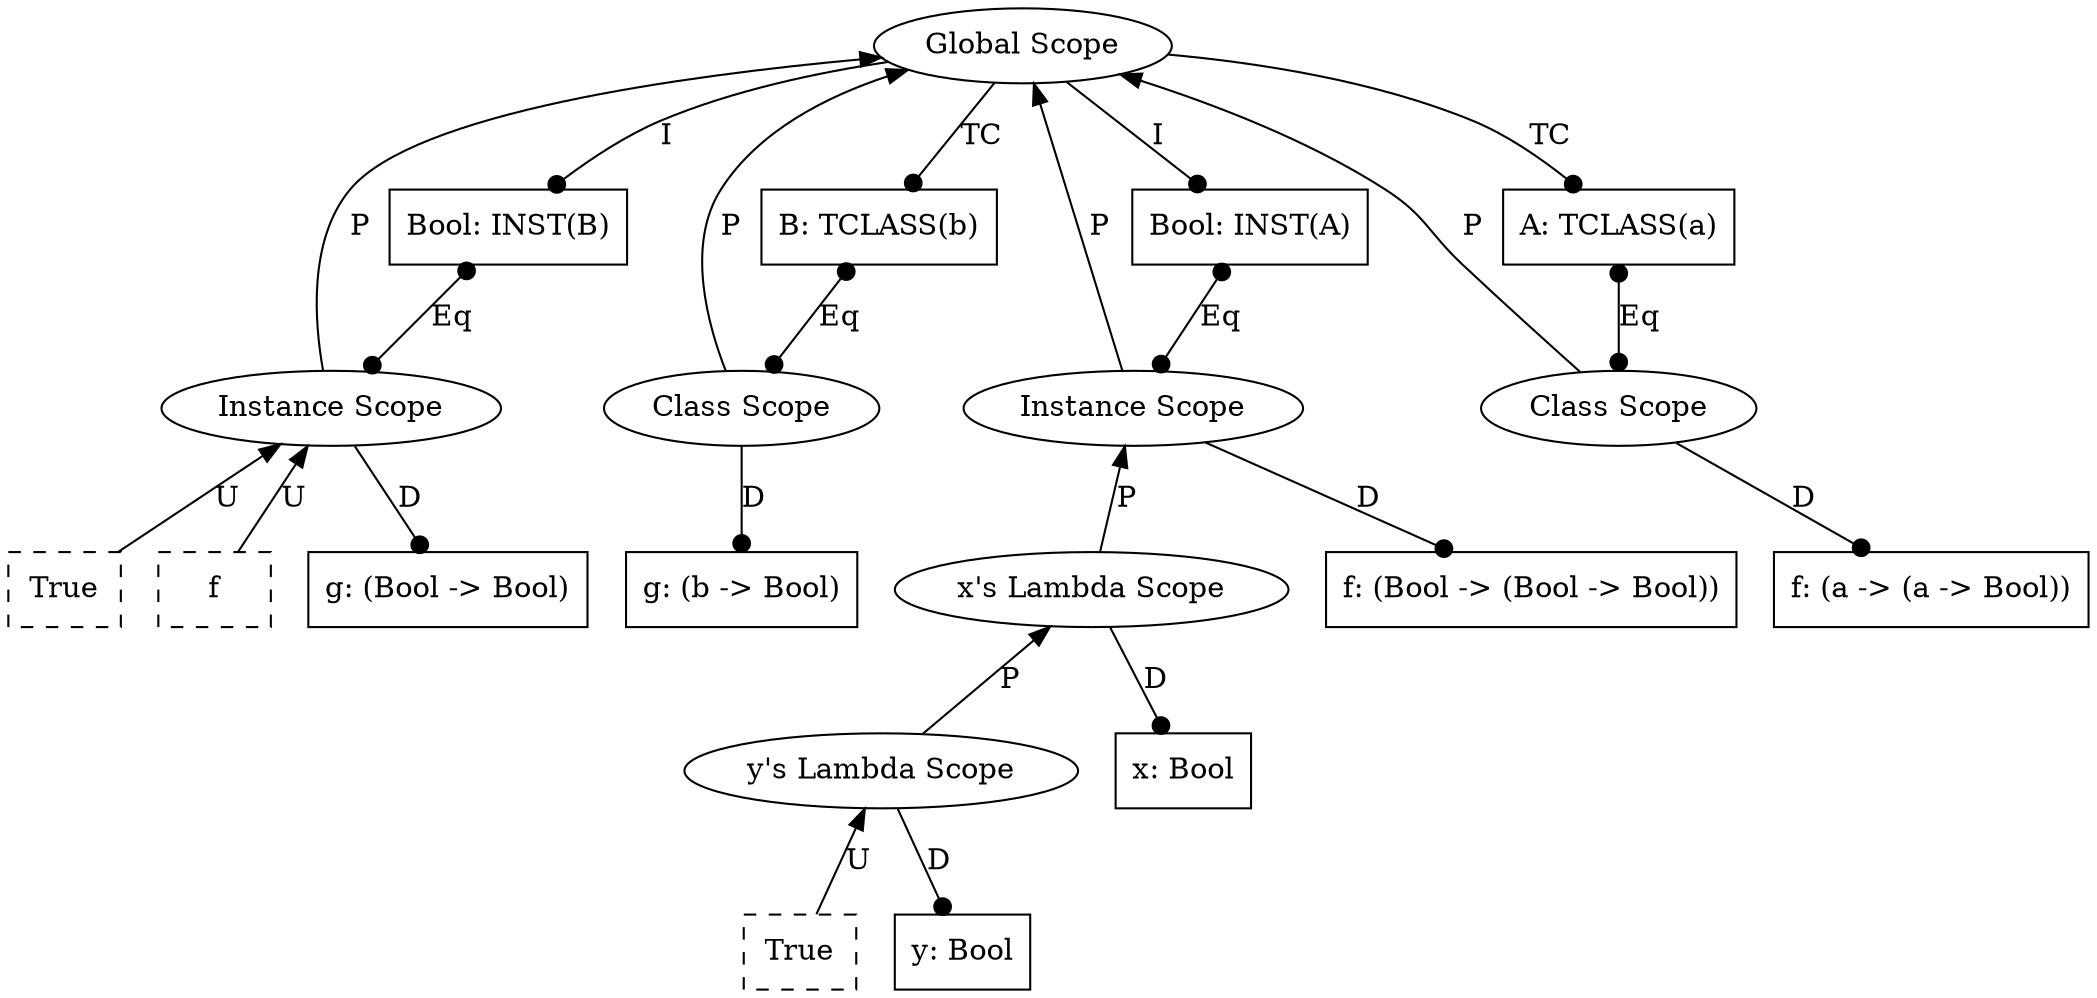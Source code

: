 graph {
    19 [label=True
       ,shape=box
       ,style=dashed];
    18 [label=f
       ,shape=box
       ,style=dashed];
    17 [label="g: (Bool -> Bool)"
       ,shape=box];
    16 [label="Instance Scope"
       ,shape=ellipse];
    15 [label="Bool: INST(B)"
       ,shape=box];
    14 [label="g: (b -> Bool)"
       ,shape=box];
    13 [label="Class Scope"
       ,shape=ellipse];
    12 [label="B: TCLASS(b)"
       ,shape=box];
    11 [label=True
       ,shape=box
       ,style=dashed];
    10 [label="y: Bool",shape=box];
    9 [label="y's Lambda Scope"
      ,shape=ellipse];
    8 [label="x: Bool",shape=box];
    7 [label="x's Lambda Scope"
      ,shape=ellipse];
    6 [label="f: (Bool -> (Bool -> Bool))"
      ,shape=box];
    5 [label="Instance Scope"
      ,shape=ellipse];
    4 [label="Bool: INST(A)"
      ,shape=box];
    3 [label="f: (a -> (a -> Bool))"
      ,shape=box];
    2 [label="Class Scope"
      ,shape=ellipse];
    1 [label="A: TCLASS(a)"
      ,shape=box];
    0 [label="Global Scope"
      ,shape=ellipse];
    16 -- 19 [label=U,dir=back];
    16 -- 18 [label=U,dir=back];
    16 -- 17 [label=D
             ,dir=forward
             ,arrowhead=dot];
    15 -- 16 [label=Eq
             ,dir=both
             ,arrowhead=dot
             ,arrowtail=dot];
    0 -- 16 [label=P,dir=back];
    0 -- 15 [label=I
            ,dir=forward
            ,arrowhead=dot];
    13 -- 14 [label=D
             ,dir=forward
             ,arrowhead=dot];
    12 -- 13 [label=Eq
             ,dir=both
             ,arrowhead=dot
             ,arrowtail=dot];
    0 -- 13 [label=P,dir=back];
    0 -- 12 [label=TC
            ,dir=forward
            ,arrowhead=dot];
    9 -- 11 [label=U,dir=back];
    9 -- 10 [label=D
            ,dir=forward
            ,arrowhead=dot];
    7 -- 9 [label=P,dir=back];
    7 -- 8 [label=D
           ,dir=forward
           ,arrowhead=dot];
    5 -- 7 [label=P,dir=back];
    5 -- 6 [label=D
           ,dir=forward
           ,arrowhead=dot];
    4 -- 5 [label=Eq
           ,dir=both
           ,arrowhead=dot
           ,arrowtail=dot];
    0 -- 5 [label=P,dir=back];
    0 -- 4 [label=I
           ,dir=forward
           ,arrowhead=dot];
    2 -- 3 [label=D
           ,dir=forward
           ,arrowhead=dot];
    1 -- 2 [label=Eq
           ,dir=both
           ,arrowhead=dot
           ,arrowtail=dot];
    0 -- 2 [label=P,dir=back];
    0 -- 1 [label=TC
           ,dir=forward
           ,arrowhead=dot];
}
